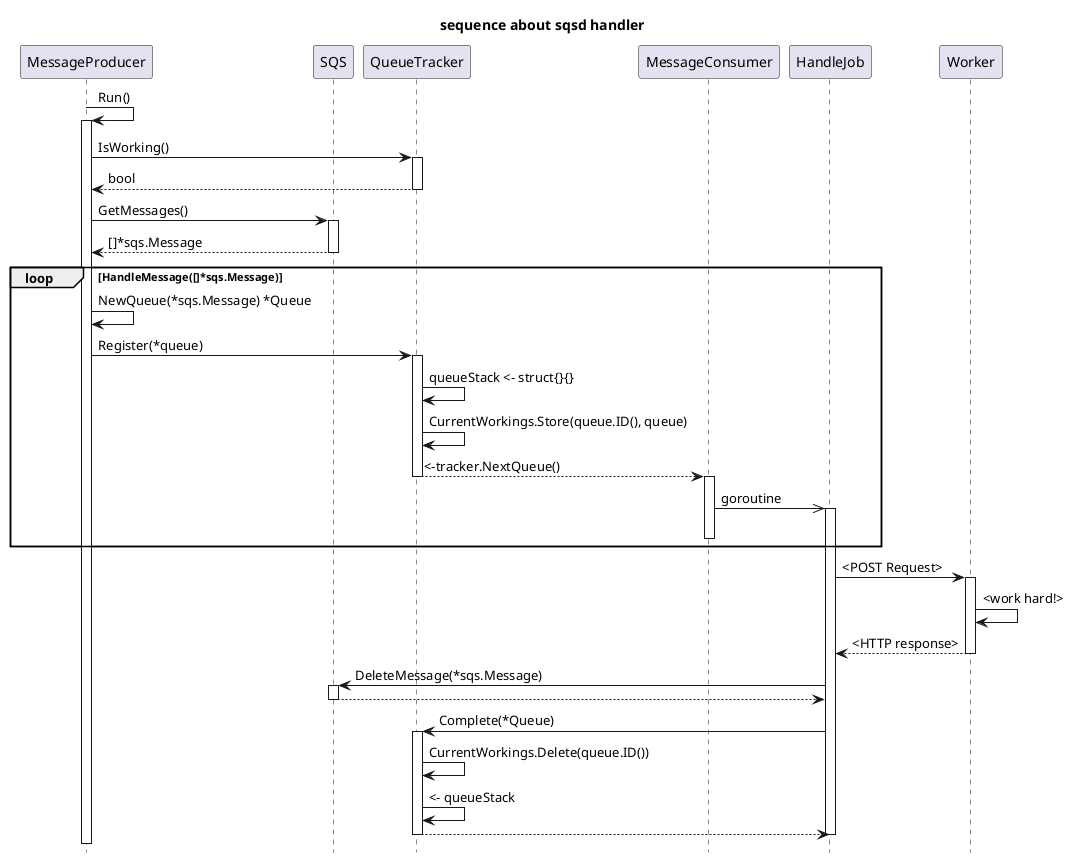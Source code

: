 @startuml

title "sequence about sqsd handler"
hide footbox

participant MessageProducer
participant SQS
participant QueueTracker
participant MessageConsumer
participant HandleJob
participant Worker

MessageProducer -> MessageProducer : Run()
activate MessageProducer

MessageProducer -> QueueTracker : IsWorking()
activate QueueTracker
MessageProducer <-- QueueTracker : bool
deactivate QueueTracker

MessageProducer -> SQS : GetMessages()
activate SQS
MessageProducer <-- SQS : []*sqs.Message
deactivate SQS

loop HandleMessage([]*sqs.Message)
  MessageProducer -> MessageProducer : NewQueue(*sqs.Message) *Queue
  MessageProducer -> QueueTracker : Register(*queue)
  activate QueueTracker

  QueueTracker -> QueueTracker : queueStack <- struct{}{}
  QueueTracker -> QueueTracker : CurrentWorkings.Store(queue.ID(), queue)
  MessageConsumer <-- QueueTracker : <-tracker.NextQueue()
  deactivate QueueTracker
  activate MessageConsumer

  MessageConsumer ->> HandleJob : goroutine
  activate HandleJob
  deactivate MessageConsumer
end

HandleJob -> Worker : <POST Request>
activate Worker
Worker -> Worker : <work hard!>
HandleJob <-- Worker : <HTTP response>
deactivate Worker
HandleJob -> SQS : DeleteMessage(*sqs.Message)
activate SQS
HandleJob <-- SQS
deactivate SQS
HandleJob -> QueueTracker : Complete(*Queue)
activate QueueTracker
QueueTracker -> QueueTracker : CurrentWorkings.Delete(queue.ID())
QueueTracker -> QueueTracker : <- queueStack
HandleJob <-- QueueTracker
deactivate QueueTracker
deactivate HandleJob

@enduml